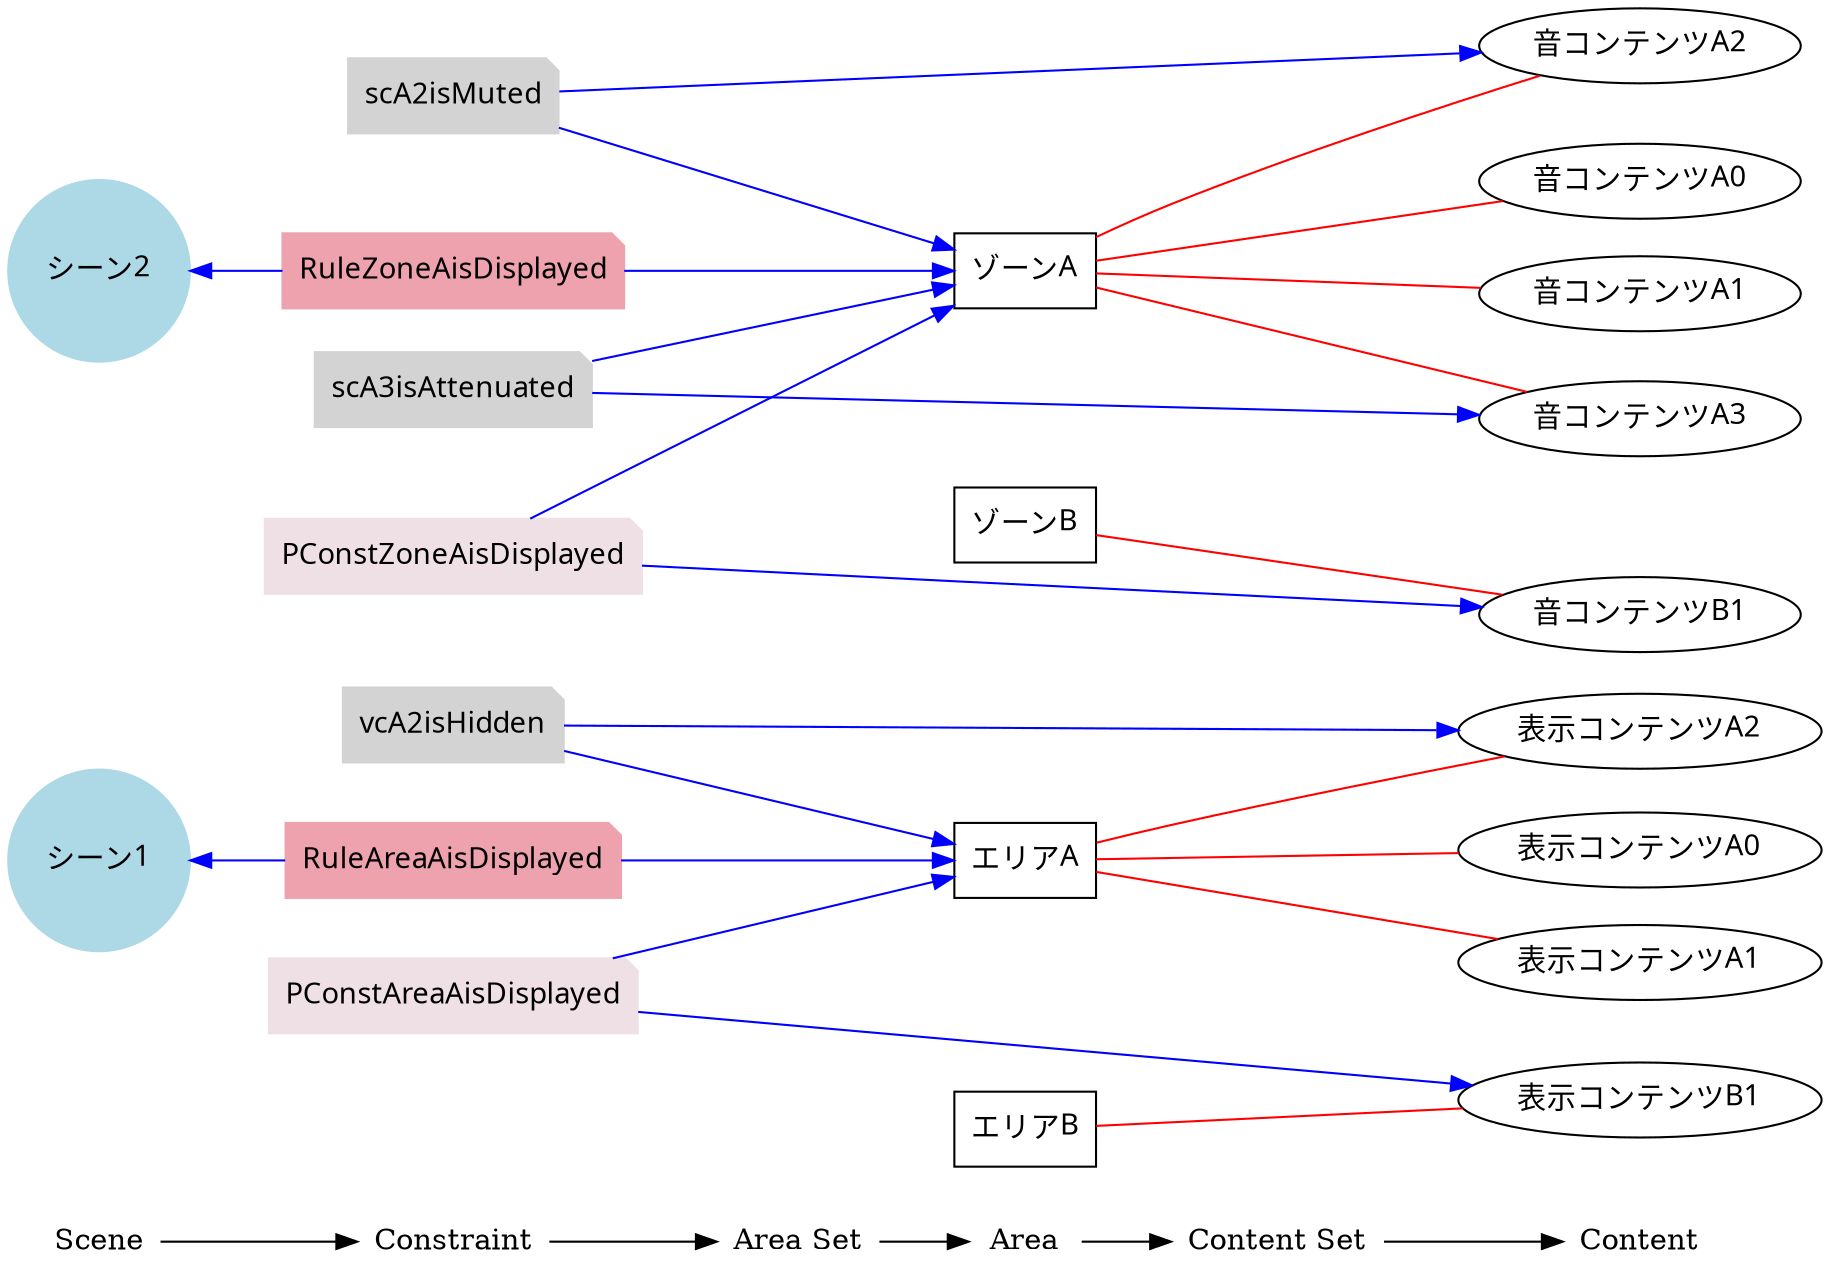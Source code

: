 digraph rule_objects_graph {
	rankdir = LR;
	charset="utf-8";
	clusterrank = global;
	
	node [shape = plaintext];
	Scene -> Constraint -> "Area Set" -> Area -> "Content Set" -> Content; 
	{ rank = same;
		node [shape = box];
		{
			Area;
			e1 [label="エリアA", fontname="Meiryo UI"];
			e2 [label="エリアB", fontname="Meiryo UI"];

			e3 [label="ゾーンA", fontname="Meiryo UI"];
			e4 [label="ゾーンB", fontname="Meiryo UI"];
		}
	}
	
	{ rank = same;
		node [shape = ellipse];
		{
			Content;
			e5 [label="表示コンテンツA0", fontname="Meiryo UI"];
			e6 [label="表示コンテンツA1", fontname="Meiryo UI"];
			e7 [label="表示コンテンツA2", fontname="Meiryo UI"];
			e8 [label="表示コンテンツB1", fontname="Meiryo UI"];

			e9 [label="音コンテンツA0", fontname="Meiryo UI"];
			e10 [label="音コンテンツA1", fontname="Meiryo UI"];
			e11 [label="音コンテンツA2", fontname="Meiryo UI"];
			e12 [label="音コンテンツA3", fontname="Meiryo UI"];
			e13 [label="音コンテンツB1", fontname="Meiryo UI"];

		}
	}
	
	{
		subgraph subareaset {
			"Area Set";
			node [shape = box, style = filled, color = lightpink];


		}
	}


	
	{
		subgraph subcontentset {
			"Content Set";
			node [shape = ellipse, style = filled, color = palegreen];


		}
	}



	e1 -> e5 [dir=none, color=red];
	e1 -> e6 [dir=none, color=red];
	e1 -> e7 [dir=none, color=red];
	e2 -> e8 [dir=none, color=red];
	

	

	e3 -> e9 [dir=none, color=red];
	e3 -> e10 [dir=none, color=red];
	e3 -> e11 [dir=none, color=red];
	e3 -> e12 [dir=none, color=red];
	e4 -> e13 [dir=none, color=red];
	

	

	subgraph scene { rank = same;
		node [shape = circle, style = filled, color = lightblue];
		{
			"Scene";
			e14 [label="シーン1", fontname="Meiryo UI"];
			e15 [label="シーン2", fontname="Meiryo UI"];

		}
	}

	{ rank = same;
		node [shape = note, style = filled, color = lightgrey];
		{
			"Constraint";
			e16 [label="vcA2isHidden", fontname="Meiryo UI"];
			e17 [label="scA2isMuted", fontname="Meiryo UI"];
			e18 [label="scA3isAttenuated", fontname="Meiryo UI"];
		}
	}
	
	{ rank = same;
		node [shape = note, style = filled, color = lavenderblush2];
		{
			"Constraint";
			e19 [label="PConstAreaAisDisplayed", fontname="Meiryo UI"];
			e20 [label="PConstZoneAisDisplayed", fontname="Meiryo UI"];
		}
	}

	{ rank = same;
		node [shape = note, style = filled, color = lightpink2];
		{
			"Constraint";
			e21 [label="RuleAreaAisDisplayed", fontname="Meiryo UI"];
			e22 [label="RuleZoneAisDisplayed", fontname="Meiryo UI"];
		}
	}

	e16 -> e1 [color=blue];
	e16 -> e7 [color=blue];
	e17 -> e3 [color=blue];
	e17 -> e11 [color=blue];
	e18 -> e12 [color=blue];
	e18 -> e3 [color=blue];
	

	e19 -> e8 [color=blue];
	e19 -> e1 [color=blue];
	e20 -> e3 [color=blue];
	e20 -> e13 [color=blue];
	

	e21 -> e1 [color=blue];
	e21 -> e14 [color=blue];
	e22 -> e3 [color=blue];
	e22 -> e15 [color=blue];
	
}

